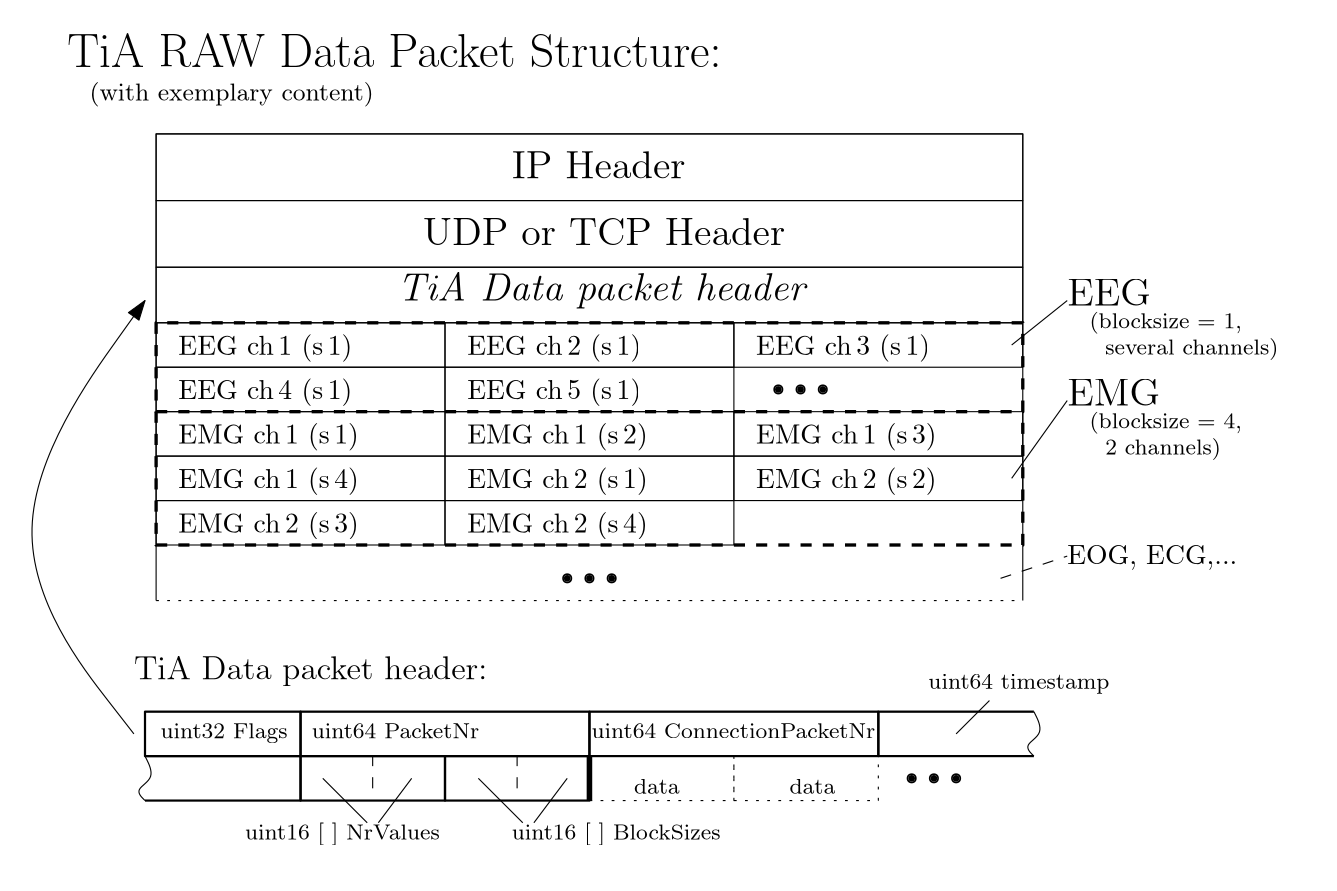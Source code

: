 <?xml version="1.0"?>
<!DOCTYPE ipe SYSTEM "ipe.dtd">
<ipe version="70010" creator="Ipe 7.0.10">
<info created="D:20090528102321" modified="D:20110107111535"/>
<ipestyle name="ipe6">
<symbol name="mark/circle(sx)" transformations="translations">
<path fill="sym-stroke">
0.6 0 0 0.6 0 0 e
0.4 0 0 0.4 0 0 e
</path>
</symbol>
<symbol name="mark/disk(sx)" transformations="translations">
<path fill="sym-stroke">
0.6 0 0 0.6 0 0 e
</path>
</symbol>
<symbol name="mark/fdisk(sfx)" transformations="translations">
<group>
<path fill="sym-stroke" fillrule="eofill">
0.6 0 0 0.6 0 0 e
0.4 0 0 0.4 0 0 e
</path>
<path fill="sym-fill">
0.4 0 0 0.4 0 0 e
</path>
</group>
</symbol>
<symbol name="mark/box(sx)" transformations="translations">
<path fill="sym-stroke" fillrule="eofill">
-0.6 -0.6 m
0.6 -0.6 l
0.6 0.6 l
-0.6 0.6 l
h
-0.4 -0.4 m
0.4 -0.4 l
0.4 0.4 l
-0.4 0.4 l
h
</path>
</symbol>
<symbol name="mark/square(sx)" transformations="translations">
<path fill="sym-stroke">
-0.6 -0.6 m
0.6 -0.6 l
0.6 0.6 l
-0.6 0.6 l
h
</path>
</symbol>
<symbol name="mark/fsquare(sfx)" transformations="translations">
<group>
<path fill="sym-stroke" fillrule="eofill">
-0.6 -0.6 m
0.6 -0.6 l
0.6 0.6 l
-0.6 0.6 l
0 -0.4 m
0.4 -0.4 l
0.4 0.4 l
-0.4 0.4 l
h
</path>
<path fill="sym-fill">
-0.4 -0.4 m
0.4 -0.4 l
0.4 0.4 l
-0.4 0.4 l
h
</path>
</group>
</symbol>
<symbol name="mark/cross(sx)" transformations="translations">
<group>
<path fill="sym-stroke">
-0.43 -0.57 m
0.57 0.43 l
0.43 0.57 l
-0.57 -0.43 l
h
</path>
<path fill="sym-stroke">
-0.43 0.57 m
0.57 -0.43 l
0.43 -0.57 l
-0.57 0.43 l
h
</path>
</group>
</symbol>
<pen name="heavier" value="0.8"/>
<pen name="fat" value="1.2"/>
<pen name="ultrafat" value="2"/>
<symbolsize name="large" value="5"/>
<symbolsize name="small" value="2"/>
<symbolsize name="tiny" value="1.1"/>
<arrowsize name="large" value="10"/>
<arrowsize name="small" value="5"/>
<arrowsize name="tiny" value="3"/>
<color name="red" value="1 0 0"/>
<color name="green" value="0 1 0"/>
<color name="blue" value="0 0 1"/>
<color name="yellow" value="1 1 0"/>
<color name="gray1" value="0.125"/>
<color name="gray2" value="0.25"/>
<color name="gray3" value="0.375"/>
<color name="gray4" value="0.5"/>
<color name="gray5" value="0.625"/>
<color name="gray6" value="0.75"/>
<color name="gray7" value="0.875"/>
<dashstyle name="dashed" value="[4] 0"/>
<dashstyle name="dotted" value="[1 3] 0"/>
<dashstyle name="dash dotted" value="[4 2 1 2] 0"/>
<dashstyle name="dash dot dotted" value="[4 2 1 2 1 2] 0"/>
<textsize name="large" value="\large"/>
<textsize name="small" value="\small"/>
<textsize name="tiny" value="\tiny"/>
<textsize name="Large" value="\Large"/>
<textsize name="LARGE" value="\LARGE"/>
<textsize name="huge" value="\huge"/>
<textsize name="Huge" value="\Huge"/>
<textsize name="footnote" value="\footnotesize"/>
<textstyle name="center" begin="\begin{center}" end="\end{center}"/>
<textstyle name="itemize" begin="\begin{itemize}" end="\end{itemize}"/>
<textstyle name="item" begin="\begin{itemize}\item{}" end="\end{itemize}"/>
</ipestyle>
<page>
<layer name="alpha"/>
<view layers="alpha" active="alpha"/>
<text layer="alpha" matrix="1 0 0 1 48 -24" transformations="translations" pos="168 776" stroke="black" type="label" width="62.614" height="9.963" depth="0" valign="baseline" size="Large">IP Header</text>
<path matrix="1 0 0 1 16 -32" stroke="black">
72 776 m
384 776 l
384 800 l
72 800 l
h
</path>
<path matrix="1 0 0 1 16 -32" stroke="black">
72 752 m
384 752 l
384 776 l
72 776 l
h
</path>
<text matrix="1 0 0 1 16 -48" transformations="translations" pos="168 776" stroke="black" type="label" width="130.504" height="9.963" depth="0" valign="baseline" size="Large">UDP or TCP Header</text>
<path matrix="1 0 0 1 16 -52" stroke="black">
72 736 m
176 736 l
176 752 l
72 752 l
h
</path>
<path matrix="1 0 0 1 16 -52" stroke="black">
176 736 m
280 736 l
280 752 l
176 752 l
h
</path>
<path matrix="1 0 0 1 16 -52" stroke="black">
280 736 m
384 736 l
384 752 l
280 752 l
h
</path>
<path matrix="1 0 0 1 16 -52" stroke="black">
72 720 m
176 720 l
176 736 l
72 736 l
h
</path>
<path matrix="1 0 0 1 16 -52" stroke="black">
176 720 m
280 720 l
280 736 l
176 736 l
h
</path>
<use matrix="1 0 0 1 16 -52" name="mark/fdisk(sfx)" pos="296 728" size="normal" stroke="black" fill="black"/>
<use matrix="1 0 0 1 8 -52" name="mark/fdisk(sfx)" pos="312 728" size="normal" stroke="black" fill="black"/>
<use matrix="1 0 0 1 0 -52" name="mark/fdisk(sfx)" pos="328 728" size="normal" stroke="black" fill="black"/>
<text matrix="1 0 0 1 -88 -52" transformations="translations" pos="184 748" stroke="black" type="minipage" width="88" height="7.473" depth="2.49" valign="top">EEG ch\,1 (s\,1)</text>
<text matrix="1 0 0 1 16 -52" transformations="translations" pos="184 748" stroke="black" type="minipage" width="88" height="7.473" depth="2.49" valign="top">EEG ch\,2 (s\,1)</text>
<text matrix="1 0 0 1 120 -52" transformations="translations" pos="184 748" stroke="black" type="minipage" width="88" height="7.473" depth="2.49" valign="top">EEG ch\,3 (s\,1)</text>
<text matrix="1 0 0 1 -88 -68" transformations="translations" pos="184 748" stroke="black" type="minipage" width="88" height="7.473" depth="2.49" valign="top">EEG ch\,4 (s\,1)</text>
<text matrix="1 0 0 1 0 4" transformations="translations" pos="56 800" stroke="black" type="minipage" width="272" height="8.465" depth="3.49" valign="top" size="LARGE">TiA RAW Data Packet Structure:</text>
<path matrix="1 0 0 1 16 -68" stroke="black">
72 720 m
176 720 l
176 736 l
72 736 l
h
</path>
<path matrix="1 0 0 1 16 -68" stroke="black">
176 720 m
280 720 l
280 736 l
176 736 l
h
</path>
<text matrix="1 0 0 1 -88 -84" transformations="translations" pos="184 748" stroke="black" type="minipage" width="88" height="7.473" depth="2.49" valign="top">EMG ch\,1 (s\,1)</text>
<text matrix="1 0 0 1 16 -84" transformations="translations" pos="184 748" stroke="black" type="minipage" width="88" height="7.473" depth="2.49" valign="top">EMG ch\,1 (s\,2)</text>
<text matrix="1 0 0 1 6.80288 -68" transformations="translations" pos="168 776" stroke="black" type="label" width="148.275" height="9.962" depth="2.79" valign="baseline" size="Large">\emph{TiA Data packet header}</text>
<text matrix="1 0 0 1 24 -220" transformations="translations" pos="56 800" stroke="black" type="minipage" width="272" height="7.807" depth="2.82" valign="top" size="large">TiA Data packet header:</text>
<text matrix="1 0 0 1 64 -192" transformations="translations" pos="80 748" stroke="black" type="minipage" width="88" height="5.265" depth="0.27" valign="top" size="footnote">uint64 PacketNr</text>
<text matrix="1 0 0 1 16 -68" transformations="translations" pos="184 748" stroke="black" type="minipage" width="88" height="7.473" depth="2.49" valign="top">EEG ch\,5 (s\,1)</text>
<text matrix="1 0 0 1 9.54821 -192" transformations="translations" pos="80 748" stroke="black" type="minipage" width="88" height="6.035" depth="1.05" valign="top" size="footnote">uint32 Flags</text>
<path matrix="1 0 0 1 -36 -192" stroke="black" pen="heavier">
176 736 m
280 736 l
280 752 l
176 752 l
h
</path>
<path matrix="1 0 0 1 68 -192" stroke="black" pen="heavier">
176 736 m
280 736 l
280 752 l
176 752 l
h
</path>
<path matrix="1 0 0 1 0 -32" stroke="black" pen="heavier">
84 576 m
140 576 l
140 592 l
84 592 l
h
</path>
<text matrix="1 0 0 1 136 -228" transformations="translations" pos="80 748" stroke="black" type="minipage" width="88" height="6.48" depth="1.49" valign="top" size="footnote">uint16 [ ] BlockSizes</text>
<path matrix="1 0 0 1 105.959 -31.6" stroke="black" dash="dashed">
112 576 m
112 560 l
</path>
<path matrix="1 0 0 1 108 -32" stroke="black">
96 568 m
112 552 l
</path>
<path matrix="1 0 0 1 108 -32" stroke="black">
128 568 m
116 552 l
</path>
<path matrix="1 0 0 1 104 -32" stroke="black" pen="ultrafat">
140 576 m
140 560 l
</path>
<path matrix="1 0 0 1 52 -32" stroke="black" dash="dotted">
192 560 m
244 560 l
244 576 l
192 576 l
h
</path>
<path matrix="1 0 0 1 104 -32" stroke="black" dash="dotted">
192 560 m
244 560 l
244 576 l
192 576 l
h
</path>
<use matrix="1 0 0 1 64 -192" name="mark/fdisk(sfx)" pos="296 728" size="normal" stroke="black" fill="black"/>
<use matrix="1 0 0 1 56 -192" name="mark/fdisk(sfx)" pos="312 728" size="normal" stroke="black" fill="black"/>
<use matrix="1 0 0 1 48 -192" name="mark/fdisk(sfx)" pos="328 728" size="normal" stroke="black" fill="black"/>
<text matrix="1 0 0 1 180 -212" transformations="translations" pos="80 748" stroke="black" type="minipage" width="88" height="5.265" depth="0.27" valign="top" size="footnote">data</text>
<text matrix="1 0 0 1 236 -212" transformations="translations" pos="80 748" stroke="black" type="minipage" width="88" height="5.265" depth="0.27" valign="top" size="footnote">data</text>
<path matrix="1 0 0 1 224 -68" stroke="black">
72 720 m
176 720 l
176 736 l
72 736 l
h
</path>
<path matrix="1 0 0 1 -88 -84" stroke="black">
176 720 m
280 720 l
280 736 l
176 736 l
h
</path>
<text matrix="1 0 0 1 120 -84" transformations="translations" pos="184 748" stroke="black" type="minipage" width="88" height="7.473" depth="2.49" valign="top">EMG ch\,1 (s\,3)</text>
<text matrix="1 0 0 1 -88 -100" transformations="translations" pos="184 748" stroke="black" type="minipage" width="88" height="7.473" depth="2.49" valign="top">EMG ch\,1 (s\,4)</text>
<path matrix="1 0 0 1 120 -84" stroke="black">
72 720 m
176 720 l
176 736 l
72 736 l
h
</path>
<path matrix="1 0 0 1 120 -84" stroke="black">
176 720 m
280 720 l
280 736 l
176 736 l
h
</path>
<text matrix="1 0 0 1 16 -100" transformations="translations" pos="184 748" stroke="black" type="minipage" width="88" height="7.473" depth="2.49" valign="top">EMG ch\,2 (s\,1)</text>
<text matrix="1 0 0 1 120 -100" transformations="translations" pos="184 748" stroke="black" type="minipage" width="88" height="7.473" depth="2.49" valign="top">EMG ch\,2 (s\,2)</text>
<path matrix="1 0 0 1 16 -100" stroke="black">
72 720 m
176 720 l
176 736 l
72 736 l
h
</path>
<path matrix="1 0 0 1 16 -100" stroke="black">
176 720 m
280 720 l
280 736 l
176 736 l
h
</path>
<text matrix="1 0 0 1 -88 -116" transformations="translations" pos="184 748" stroke="black" type="minipage" width="88" height="7.473" depth="2.49" valign="top">EMG ch\,2 (s\,3)</text>
<text matrix="1 0 0 1 16 -116" transformations="translations" pos="184 748" stroke="black" type="minipage" width="88" height="7.473" depth="2.49" valign="top">EMG ch\,2 (s\,4)</text>
<path stroke="black" dash="dashed" pen="fat">
88 668 m
400 668 l
400 700 l
88 700 l
h
</path>
<path stroke="black">
88 700 m
400 700 l
400 720 l
88 720 l
h
</path>
<path stroke="black">
88 600 m
88 768 l
400 768 l
400 600 l
</path>
<path stroke="black" dash="dotted">
88 600 m
400 600 l
</path>
<use matrix="1 0 0 1 -60 -120" name="mark/fdisk(sfx)" pos="296 728" size="normal" stroke="black" fill="black"/>
<use matrix="1 0 0 1 -68 -120" name="mark/fdisk(sfx)" pos="312 728" size="normal" stroke="black" fill="black"/>
<use matrix="1 0 0 1 -76 -120" name="mark/fdisk(sfx)" pos="328 728" size="normal" stroke="black" fill="black"/>
<path stroke="black" arrow="normal/normal">
80 552 m
24 624
84 708 s
</path>
<path stroke="black" dash="dashed" pen="fat">
88 668 m
88 620 l
400 620 l
400 668 l
</path>
<text matrix="1 0 0 1 232 -32" transformations="translations" pos="184 748" stroke="black" type="minipage" width="88" height="7.393" depth="2.41" valign="top" size="Large">EEG</text>
<text matrix="1 0 0 1 232 -68" transformations="translations" pos="184 748" stroke="black" type="minipage" width="88" height="7.393" depth="2.41" valign="top" size="Large">EMG</text>
<text matrix="1 0 0 1 232 -128" transformations="translations" pos="184 748" stroke="black" type="minipage" width="88" height="6.865" depth="1.88" valign="top">EOG, ECG,...</text>
<path stroke="black">
416 708 m
396 692 l
</path>
<path stroke="black">
416 672 m
396 644 l
</path>
<path stroke="black" dash="dashed">
392 608 m
416 616 l
</path>
<text matrix="1 0 0 1 -12 0" transformations="translations" pos="76 780" stroke="black" type="label" width="102.424" height="6.726" depth="2.24" valign="baseline" size="small">(with exemplary content)</text>
<text matrix="1 0 0 1 8 4" transformations="translations" pos="416 700" stroke="black" type="minipage" width="88" height="11.205" depth="6.23" valign="top" size="footnote">(blocksize = 1, \\ 
\hspace*{0.1cm} several channels)</text>
<text matrix="1 0 0 1 8 -32" transformations="translations" pos="416 700" stroke="black" type="minipage" width="88" height="11.205" depth="6.23" valign="top" size="footnote">(blocksize = 4, \\
\hspace*{0.1cm} 2 channels)</text>
<path stroke="white">
32 496 m
496 496 l
496 816 l
32 816 l
h
</path>
<path matrix="1 0 0 1 0 16" stroke="black" pen="heavier">
192 512 m
244 512 l
244 528 l
192 528 l
h
</path>
<path matrix="1 0 0 1 0 16" stroke="black" pen="heavier">
140 512 m
192 512 l
192 528 l
140 528 l
h
</path>
<path matrix="1 0 0 1 53.959 -31.6" stroke="black" dash="dashed">
112 576 m
112 560 l
</path>
<path stroke="black" pen="heavier">
84 528 m
140 528 l
140 544 l
84 544 l
</path>
<path stroke="black" pen="heavier">
404 544 m
348 544 l
348 560 l
404 560 l
</path>
<text matrix="1 0 0 1 40 -228" transformations="translations" pos="80 748" stroke="black" type="minipage" width="88" height="6.48" depth="1.49" valign="top" size="footnote">uint16 [ ] NrValues</text>
<path matrix="1 0 0 1 52 -32" stroke="black">
96 568 m
112 552 l
</path>
<path matrix="1 0 0 1 52 -32" stroke="black">
128 568 m
116 552 l
</path>
<text matrix="1 0 0 1 286.011 -174.442" transformations="translations" pos="80 748" stroke="black" type="minipage" width="88" height="5.945" depth="0.95" valign="top" size="footnote">uint64 timestamp</text>
<path stroke="black">
388 564 m
376 552 l
</path>
<path stroke="black">
404 560 m
408 552
400 548
404 544 s
</path>
<path matrix="1 0 0 1 -320 -16" stroke="black">
404 560 m
408 552
400 548
404 544 s
</path>
<text matrix="1 0 0 1 0.448677 -17.5303" transformations="translations" pos="244.296 573.492" stroke="black" type="minipage" width="120.162" height="5.265" depth="0.27" valign="top" size="footnote">uint64 ConnectionPacketNr</text>
</page>
</ipe>
